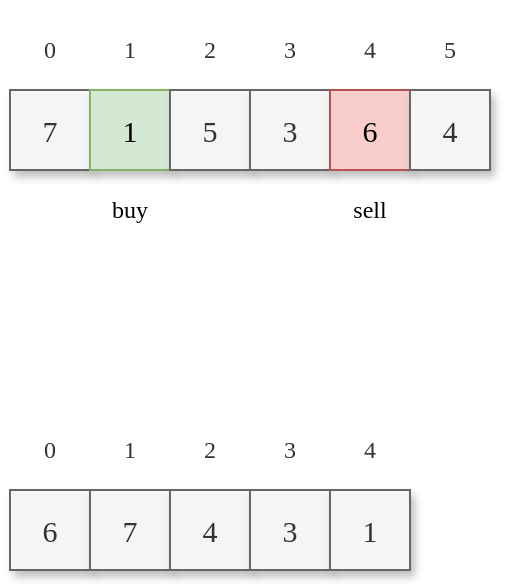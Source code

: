 <mxfile version="16.1.0" type="github"><diagram id="b2AI2AnEoEXAJLPSdRdL" name="第 1 页"><mxGraphModel dx="1042" dy="547" grid="1" gridSize="10" guides="1" tooltips="1" connect="1" arrows="1" fold="1" page="1" pageScale="1" pageWidth="827" pageHeight="1169" background="#ffffff" math="0" shadow="0"><root><mxCell id="0"/><mxCell id="1" parent="0"/><mxCell id="iuHEyItq7KcDBc3BbFP_-7" value="&lt;font style=&quot;font-size: 12px&quot; face=&quot;Comic Sans MS&quot;&gt;0&lt;/font&gt;" style="rounded=0;whiteSpace=wrap;html=1;fillColor=#f5f5f5;fontColor=#333333;strokeColor=#666666;shadow=1;opacity=0;" parent="1" vertex="1"><mxGeometry x="240" y="120" width="40" height="40" as="geometry"/></mxCell><mxCell id="iuHEyItq7KcDBc3BbFP_-1" value="&lt;font style=&quot;font-size: 15px&quot; face=&quot;Comic Sans MS&quot;&gt;7&lt;/font&gt;" style="rounded=0;whiteSpace=wrap;html=1;fillColor=#f5f5f5;fontColor=#333333;strokeColor=#666666;shadow=1;" parent="1" vertex="1"><mxGeometry x="240" y="160" width="40" height="40" as="geometry"/></mxCell><mxCell id="iuHEyItq7KcDBc3BbFP_-2" value="&lt;font style=&quot;font-size: 15px&quot; face=&quot;Comic Sans MS&quot;&gt;1&lt;/font&gt;" style="rounded=0;whiteSpace=wrap;html=1;fillColor=#d5e8d4;strokeColor=#82b366;shadow=1;" parent="1" vertex="1"><mxGeometry x="280" y="160" width="40" height="40" as="geometry"/></mxCell><mxCell id="iuHEyItq7KcDBc3BbFP_-3" value="&lt;font style=&quot;font-size: 15px&quot; face=&quot;Comic Sans MS&quot;&gt;5&lt;/font&gt;" style="rounded=0;whiteSpace=wrap;html=1;fillColor=#f5f5f5;fontColor=#333333;strokeColor=#666666;shadow=1;" parent="1" vertex="1"><mxGeometry x="320" y="160" width="40" height="40" as="geometry"/></mxCell><mxCell id="iuHEyItq7KcDBc3BbFP_-4" value="&lt;font style=&quot;font-size: 15px&quot; face=&quot;Comic Sans MS&quot;&gt;3&lt;/font&gt;" style="rounded=0;whiteSpace=wrap;html=1;fillColor=#f5f5f5;fontColor=#333333;strokeColor=#666666;shadow=1;" parent="1" vertex="1"><mxGeometry x="360" y="160" width="40" height="40" as="geometry"/></mxCell><mxCell id="iuHEyItq7KcDBc3BbFP_-5" value="&lt;font style=&quot;font-size: 15px&quot; face=&quot;Comic Sans MS&quot;&gt;6&lt;/font&gt;" style="rounded=0;whiteSpace=wrap;html=1;fillColor=#f8cecc;strokeColor=#b85450;shadow=1;" parent="1" vertex="1"><mxGeometry x="400" y="160" width="40" height="40" as="geometry"/></mxCell><mxCell id="iuHEyItq7KcDBc3BbFP_-6" value="&lt;font style=&quot;font-size: 15px&quot; face=&quot;Comic Sans MS&quot;&gt;4&lt;/font&gt;" style="rounded=0;whiteSpace=wrap;html=1;fillColor=#f5f5f5;fontColor=#333333;strokeColor=#666666;shadow=1;" parent="1" vertex="1"><mxGeometry x="440" y="160" width="40" height="40" as="geometry"/></mxCell><mxCell id="iuHEyItq7KcDBc3BbFP_-13" value="&lt;font style=&quot;font-size: 12px&quot; face=&quot;Comic Sans MS&quot;&gt;1&lt;/font&gt;" style="rounded=0;whiteSpace=wrap;html=1;fillColor=#f5f5f5;fontColor=#333333;strokeColor=#666666;shadow=1;opacity=0;" parent="1" vertex="1"><mxGeometry x="280" y="120" width="40" height="40" as="geometry"/></mxCell><mxCell id="iuHEyItq7KcDBc3BbFP_-14" value="&lt;font style=&quot;font-size: 12px&quot; face=&quot;Comic Sans MS&quot;&gt;2&lt;/font&gt;" style="rounded=0;whiteSpace=wrap;html=1;fillColor=#f5f5f5;fontColor=#333333;strokeColor=#666666;shadow=1;opacity=0;" parent="1" vertex="1"><mxGeometry x="320" y="120" width="40" height="40" as="geometry"/></mxCell><mxCell id="iuHEyItq7KcDBc3BbFP_-15" value="&lt;font style=&quot;font-size: 12px&quot; face=&quot;Comic Sans MS&quot;&gt;3&lt;/font&gt;" style="rounded=0;whiteSpace=wrap;html=1;fillColor=#f5f5f5;fontColor=#333333;strokeColor=#666666;shadow=1;opacity=0;" parent="1" vertex="1"><mxGeometry x="360" y="120" width="40" height="40" as="geometry"/></mxCell><mxCell id="iuHEyItq7KcDBc3BbFP_-16" value="&lt;font style=&quot;font-size: 12px&quot; face=&quot;Comic Sans MS&quot;&gt;4&lt;/font&gt;" style="rounded=0;whiteSpace=wrap;html=1;fillColor=#f5f5f5;fontColor=#333333;strokeColor=#666666;shadow=1;opacity=0;" parent="1" vertex="1"><mxGeometry x="400" y="120" width="40" height="40" as="geometry"/></mxCell><mxCell id="iuHEyItq7KcDBc3BbFP_-17" value="&lt;font style=&quot;font-size: 12px&quot; face=&quot;Comic Sans MS&quot;&gt;5&lt;/font&gt;" style="rounded=0;whiteSpace=wrap;html=1;fillColor=#f5f5f5;fontColor=#333333;strokeColor=#666666;shadow=1;opacity=0;" parent="1" vertex="1"><mxGeometry x="440" y="120" width="40" height="40" as="geometry"/></mxCell><mxCell id="iuHEyItq7KcDBc3BbFP_-18" value="buy" style="text;html=1;strokeColor=none;fillColor=none;align=center;verticalAlign=middle;whiteSpace=wrap;rounded=0;shadow=1;fontFamily=Comic Sans MS;fontSize=12;opacity=0;" parent="1" vertex="1"><mxGeometry x="280" y="200" width="40" height="40" as="geometry"/></mxCell><mxCell id="iuHEyItq7KcDBc3BbFP_-19" value="sell" style="text;html=1;strokeColor=none;fillColor=none;align=center;verticalAlign=middle;whiteSpace=wrap;rounded=0;shadow=1;fontFamily=Comic Sans MS;fontSize=12;opacity=0;" parent="1" vertex="1"><mxGeometry x="400" y="200" width="40" height="40" as="geometry"/></mxCell><mxCell id="iuHEyItq7KcDBc3BbFP_-20" value="&lt;font style=&quot;font-size: 12px&quot; face=&quot;Comic Sans MS&quot;&gt;0&lt;/font&gt;" style="rounded=0;whiteSpace=wrap;html=1;fillColor=#f5f5f5;fontColor=#333333;strokeColor=#666666;shadow=1;opacity=0;" parent="1" vertex="1"><mxGeometry x="240" y="320" width="40" height="40" as="geometry"/></mxCell><mxCell id="iuHEyItq7KcDBc3BbFP_-21" value="&lt;font style=&quot;font-size: 15px&quot; face=&quot;Comic Sans MS&quot;&gt;6&lt;/font&gt;" style="rounded=0;whiteSpace=wrap;html=1;fillColor=#f5f5f5;fontColor=#333333;strokeColor=#666666;shadow=1;" parent="1" vertex="1"><mxGeometry x="240" y="360" width="40" height="40" as="geometry"/></mxCell><mxCell id="iuHEyItq7KcDBc3BbFP_-22" value="&lt;font style=&quot;font-size: 15px&quot; face=&quot;Comic Sans MS&quot;&gt;7&lt;/font&gt;" style="rounded=0;whiteSpace=wrap;html=1;fillColor=#f5f5f5;strokeColor=#666666;shadow=1;fontColor=#333333;" parent="1" vertex="1"><mxGeometry x="280" y="360" width="40" height="40" as="geometry"/></mxCell><mxCell id="iuHEyItq7KcDBc3BbFP_-23" value="&lt;font style=&quot;font-size: 15px&quot; face=&quot;Comic Sans MS&quot;&gt;4&lt;/font&gt;" style="rounded=0;whiteSpace=wrap;html=1;fillColor=#f5f5f5;fontColor=#333333;strokeColor=#666666;shadow=1;" parent="1" vertex="1"><mxGeometry x="320" y="360" width="40" height="40" as="geometry"/></mxCell><mxCell id="iuHEyItq7KcDBc3BbFP_-24" value="&lt;font style=&quot;font-size: 15px&quot; face=&quot;Comic Sans MS&quot;&gt;3&lt;/font&gt;" style="rounded=0;whiteSpace=wrap;html=1;fillColor=#f5f5f5;fontColor=#333333;strokeColor=#666666;shadow=1;" parent="1" vertex="1"><mxGeometry x="360" y="360" width="40" height="40" as="geometry"/></mxCell><mxCell id="iuHEyItq7KcDBc3BbFP_-25" value="&lt;font style=&quot;font-size: 15px&quot; face=&quot;Comic Sans MS&quot;&gt;1&lt;/font&gt;" style="rounded=0;whiteSpace=wrap;html=1;fillColor=#f5f5f5;strokeColor=#666666;shadow=1;fontColor=#333333;" parent="1" vertex="1"><mxGeometry x="400" y="360" width="40" height="40" as="geometry"/></mxCell><mxCell id="iuHEyItq7KcDBc3BbFP_-27" value="&lt;font style=&quot;font-size: 12px&quot; face=&quot;Comic Sans MS&quot;&gt;1&lt;/font&gt;" style="rounded=0;whiteSpace=wrap;html=1;fillColor=#f5f5f5;fontColor=#333333;strokeColor=#666666;shadow=1;opacity=0;" parent="1" vertex="1"><mxGeometry x="280" y="320" width="40" height="40" as="geometry"/></mxCell><mxCell id="iuHEyItq7KcDBc3BbFP_-28" value="&lt;font style=&quot;font-size: 12px&quot; face=&quot;Comic Sans MS&quot;&gt;2&lt;/font&gt;" style="rounded=0;whiteSpace=wrap;html=1;fillColor=#f5f5f5;fontColor=#333333;strokeColor=#666666;shadow=1;opacity=0;" parent="1" vertex="1"><mxGeometry x="320" y="320" width="40" height="40" as="geometry"/></mxCell><mxCell id="iuHEyItq7KcDBc3BbFP_-29" value="&lt;font style=&quot;font-size: 12px&quot; face=&quot;Comic Sans MS&quot;&gt;3&lt;/font&gt;" style="rounded=0;whiteSpace=wrap;html=1;fillColor=#f5f5f5;fontColor=#333333;strokeColor=#666666;shadow=1;opacity=0;" parent="1" vertex="1"><mxGeometry x="360" y="320" width="40" height="40" as="geometry"/></mxCell><mxCell id="iuHEyItq7KcDBc3BbFP_-30" value="&lt;font style=&quot;font-size: 12px&quot; face=&quot;Comic Sans MS&quot;&gt;4&lt;/font&gt;" style="rounded=0;whiteSpace=wrap;html=1;fillColor=#f5f5f5;fontColor=#333333;strokeColor=#666666;shadow=1;opacity=0;" parent="1" vertex="1"><mxGeometry x="400" y="320" width="40" height="40" as="geometry"/></mxCell></root></mxGraphModel></diagram></mxfile>